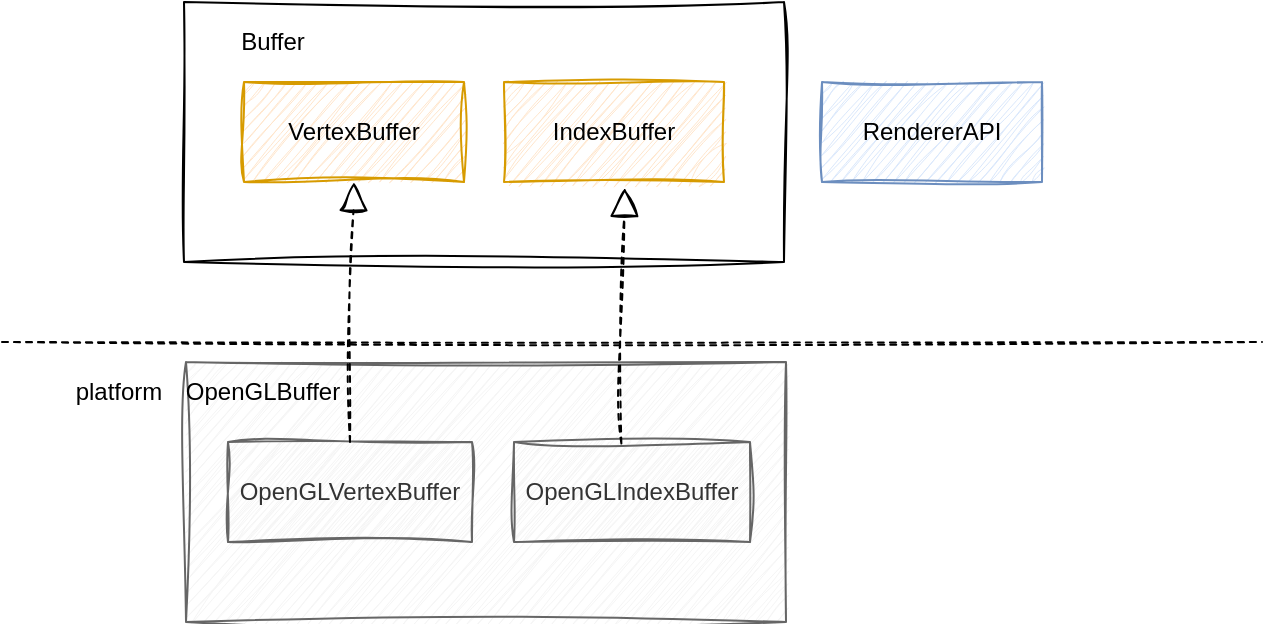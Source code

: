 <mxfile version="21.8.2" type="device">
  <diagram name="第 1 页" id="j99olkyX14juxWS4Z-cW">
    <mxGraphModel dx="775" dy="471" grid="1" gridSize="10" guides="1" tooltips="1" connect="1" arrows="1" fold="1" page="1" pageScale="1" pageWidth="827" pageHeight="1169" math="0" shadow="0">
      <root>
        <mxCell id="0" />
        <mxCell id="1" parent="0" />
        <mxCell id="LlXxilE6UPU-yr2T4HwF-2" value="" style="rounded=0;whiteSpace=wrap;html=1;sketch=1;hachureGap=4;jiggle=2;curveFitting=1;" vertex="1" parent="1">
          <mxGeometry x="211" y="220" width="300" height="130" as="geometry" />
        </mxCell>
        <mxCell id="LlXxilE6UPU-yr2T4HwF-3" value="VertexBuffer" style="html=1;whiteSpace=wrap;sketch=1;hachureGap=4;jiggle=2;curveFitting=1;fillColor=#ffe6cc;strokeColor=#d79b00;" vertex="1" parent="1">
          <mxGeometry x="241" y="260" width="110" height="50" as="geometry" />
        </mxCell>
        <mxCell id="LlXxilE6UPU-yr2T4HwF-4" value="IndexBuffer" style="html=1;whiteSpace=wrap;sketch=1;hachureGap=4;jiggle=2;curveFitting=1;fillColor=#ffe6cc;strokeColor=#d79b00;" vertex="1" parent="1">
          <mxGeometry x="371" y="260" width="110" height="50" as="geometry" />
        </mxCell>
        <mxCell id="LlXxilE6UPU-yr2T4HwF-6" value="Buffer" style="text;html=1;align=center;verticalAlign=middle;resizable=0;points=[];autosize=1;strokeColor=none;fillColor=none;" vertex="1" parent="1">
          <mxGeometry x="210" y="220" width="90" height="40" as="geometry" />
        </mxCell>
        <mxCell id="LlXxilE6UPU-yr2T4HwF-10" value="" style="rounded=0;whiteSpace=wrap;html=1;sketch=1;hachureGap=4;jiggle=2;curveFitting=1;fillColor=#f5f5f5;fontColor=#333333;strokeColor=#666666;" vertex="1" parent="1">
          <mxGeometry x="212" y="400" width="300" height="130" as="geometry" />
        </mxCell>
        <mxCell id="LlXxilE6UPU-yr2T4HwF-11" value="OpenGLVertexBuffer" style="html=1;whiteSpace=wrap;sketch=1;hachureGap=4;jiggle=2;curveFitting=1;fillColor=#f5f5f5;fontColor=#333333;strokeColor=#666666;" vertex="1" parent="1">
          <mxGeometry x="233" y="440" width="122" height="50" as="geometry" />
        </mxCell>
        <mxCell id="LlXxilE6UPU-yr2T4HwF-12" value="OpenGLIndexBuffer" style="html=1;whiteSpace=wrap;sketch=1;hachureGap=4;jiggle=2;curveFitting=1;fillColor=#f5f5f5;fontColor=#333333;strokeColor=#666666;" vertex="1" parent="1">
          <mxGeometry x="376" y="440" width="118" height="50" as="geometry" />
        </mxCell>
        <mxCell id="LlXxilE6UPU-yr2T4HwF-13" value="OpenGLBuffer" style="text;html=1;align=center;verticalAlign=middle;resizable=0;points=[];autosize=1;strokeColor=none;fillColor=none;" vertex="1" parent="1">
          <mxGeometry x="200" y="400" width="100" height="30" as="geometry" />
        </mxCell>
        <mxCell id="LlXxilE6UPU-yr2T4HwF-14" value="" style="endArrow=block;dashed=1;endFill=0;endSize=12;html=1;rounded=0;sketch=1;hachureGap=4;jiggle=2;curveFitting=1;fontFamily=Architects Daughter;fontSource=https%3A%2F%2Ffonts.googleapis.com%2Fcss%3Ffamily%3DArchitects%2BDaughter;fontSize=16;exitX=0.5;exitY=0;exitDx=0;exitDy=0;entryX=0.5;entryY=1;entryDx=0;entryDy=0;" edge="1" parent="1" source="LlXxilE6UPU-yr2T4HwF-11" target="LlXxilE6UPU-yr2T4HwF-3">
          <mxGeometry width="160" relative="1" as="geometry">
            <mxPoint x="340" y="340" as="sourcePoint" />
            <mxPoint x="500" y="340" as="targetPoint" />
          </mxGeometry>
        </mxCell>
        <mxCell id="LlXxilE6UPU-yr2T4HwF-15" value="" style="endArrow=block;dashed=1;endFill=0;endSize=12;html=1;rounded=0;sketch=1;hachureGap=4;jiggle=2;curveFitting=1;fontFamily=Architects Daughter;fontSource=https%3A%2F%2Ffonts.googleapis.com%2Fcss%3Ffamily%3DArchitects%2BDaughter;fontSize=16;exitX=0.455;exitY=0.016;exitDx=0;exitDy=0;exitPerimeter=0;entryX=0.549;entryY=1.059;entryDx=0;entryDy=0;entryPerimeter=0;" edge="1" parent="1" source="LlXxilE6UPU-yr2T4HwF-12" target="LlXxilE6UPU-yr2T4HwF-4">
          <mxGeometry width="160" relative="1" as="geometry">
            <mxPoint x="340" y="340" as="sourcePoint" />
            <mxPoint x="500" y="340" as="targetPoint" />
          </mxGeometry>
        </mxCell>
        <mxCell id="LlXxilE6UPU-yr2T4HwF-16" value="RendererAPI" style="html=1;whiteSpace=wrap;sketch=1;hachureGap=4;jiggle=2;curveFitting=1;fillColor=#dae8fc;strokeColor=#6c8ebf;" vertex="1" parent="1">
          <mxGeometry x="530" y="260" width="110" height="50" as="geometry" />
        </mxCell>
        <mxCell id="LlXxilE6UPU-yr2T4HwF-17" value="" style="endArrow=none;dashed=1;html=1;rounded=0;sketch=1;hachureGap=4;jiggle=2;curveFitting=1;fontFamily=Architects Daughter;fontSource=https%3A%2F%2Ffonts.googleapis.com%2Fcss%3Ffamily%3DArchitects%2BDaughter;fontSize=16;" edge="1" parent="1">
          <mxGeometry width="50" height="50" relative="1" as="geometry">
            <mxPoint x="120" y="390" as="sourcePoint" />
            <mxPoint x="750" y="390" as="targetPoint" />
          </mxGeometry>
        </mxCell>
        <mxCell id="LlXxilE6UPU-yr2T4HwF-18" value="platform" style="text;html=1;align=center;verticalAlign=middle;resizable=0;points=[];autosize=1;strokeColor=none;fillColor=none;" vertex="1" parent="1">
          <mxGeometry x="123" y="395" width="110" height="40" as="geometry" />
        </mxCell>
      </root>
    </mxGraphModel>
  </diagram>
</mxfile>
